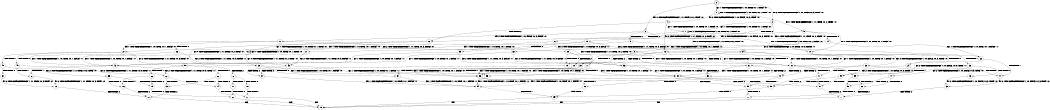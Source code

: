 digraph BCG {
size = "7, 10.5";
center = TRUE;
node [shape = circle];
0 [peripheries = 2];
0 -> 1 [label = "EX !1 !ATOMIC_EXCH_BRANCH (1, +0, TRUE, +0, 1, TRUE) !:0:"];
0 -> 2 [label = "EX !2 !ATOMIC_EXCH_BRANCH (1, +0, FALSE, +0, 3, TRUE) !:0:"];
0 -> 3 [label = "EX !0 !ATOMIC_EXCH_BRANCH (1, +1, TRUE, +0, 2, TRUE) !:0:"];
1 -> 4 [label = "EX !2 !ATOMIC_EXCH_BRANCH (1, +0, FALSE, +0, 3, TRUE) !:0:"];
1 -> 5 [label = "EX !0 !ATOMIC_EXCH_BRANCH (1, +1, TRUE, +0, 2, TRUE) !:0:"];
1 -> 1 [label = "EX !1 !ATOMIC_EXCH_BRANCH (1, +0, TRUE, +0, 1, TRUE) !:0:"];
2 -> 6 [label = "TERMINATE !2"];
2 -> 7 [label = "EX !1 !ATOMIC_EXCH_BRANCH (1, +0, TRUE, +0, 1, TRUE) !:0:"];
2 -> 8 [label = "EX !0 !ATOMIC_EXCH_BRANCH (1, +1, TRUE, +0, 2, TRUE) !:0:"];
3 -> 9 [label = "TERMINATE !0"];
3 -> 10 [label = "EX !1 !ATOMIC_EXCH_BRANCH (1, +0, TRUE, +0, 1, FALSE) !:0:"];
3 -> 11 [label = "EX !2 !ATOMIC_EXCH_BRANCH (1, +0, FALSE, +0, 3, FALSE) !:0:"];
4 -> 12 [label = "TERMINATE !2"];
4 -> 13 [label = "EX !0 !ATOMIC_EXCH_BRANCH (1, +1, TRUE, +0, 2, TRUE) !:0:"];
4 -> 7 [label = "EX !1 !ATOMIC_EXCH_BRANCH (1, +0, TRUE, +0, 1, TRUE) !:0:"];
5 -> 14 [label = "TERMINATE !0"];
5 -> 15 [label = "EX !2 !ATOMIC_EXCH_BRANCH (1, +0, FALSE, +0, 3, FALSE) !:0:"];
5 -> 10 [label = "EX !1 !ATOMIC_EXCH_BRANCH (1, +0, TRUE, +0, 1, FALSE) !:0:"];
6 -> 16 [label = "EX !1 !ATOMIC_EXCH_BRANCH (1, +0, TRUE, +0, 1, TRUE) !:0:"];
6 -> 17 [label = "EX !0 !ATOMIC_EXCH_BRANCH (1, +1, TRUE, +0, 2, TRUE) !:0:"];
7 -> 12 [label = "TERMINATE !2"];
7 -> 13 [label = "EX !0 !ATOMIC_EXCH_BRANCH (1, +1, TRUE, +0, 2, TRUE) !:0:"];
7 -> 7 [label = "EX !1 !ATOMIC_EXCH_BRANCH (1, +0, TRUE, +0, 1, TRUE) !:0:"];
8 -> 18 [label = "TERMINATE !2"];
8 -> 19 [label = "TERMINATE !0"];
8 -> 20 [label = "EX !1 !ATOMIC_EXCH_BRANCH (1, +0, TRUE, +0, 1, FALSE) !:0:"];
9 -> 21 [label = "EX !2 !ATOMIC_EXCH_BRANCH (1, +0, FALSE, +0, 3, FALSE) !:1:"];
9 -> 22 [label = "EX !1 !ATOMIC_EXCH_BRANCH (1, +0, TRUE, +0, 1, FALSE) !:1:"];
10 -> 23 [label = "TERMINATE !1"];
10 -> 24 [label = "TERMINATE !0"];
10 -> 25 [label = "EX !2 !ATOMIC_EXCH_BRANCH (1, +0, FALSE, +0, 3, TRUE) !:0:"];
11 -> 26 [label = "TERMINATE !0"];
11 -> 27 [label = "EX !1 !ATOMIC_EXCH_BRANCH (1, +0, TRUE, +0, 1, FALSE) !:0:"];
11 -> 28 [label = "EX !2 !ATOMIC_EXCH_BRANCH (1, +1, TRUE, +0, 3, FALSE) !:0:"];
12 -> 29 [label = "EX !0 !ATOMIC_EXCH_BRANCH (1, +1, TRUE, +0, 2, TRUE) !:0:"];
12 -> 16 [label = "EX !1 !ATOMIC_EXCH_BRANCH (1, +0, TRUE, +0, 1, TRUE) !:0:"];
13 -> 30 [label = "TERMINATE !2"];
13 -> 31 [label = "TERMINATE !0"];
13 -> 20 [label = "EX !1 !ATOMIC_EXCH_BRANCH (1, +0, TRUE, +0, 1, FALSE) !:0:"];
14 -> 32 [label = "EX !2 !ATOMIC_EXCH_BRANCH (1, +0, FALSE, +0, 3, FALSE) !:1:"];
14 -> 22 [label = "EX !1 !ATOMIC_EXCH_BRANCH (1, +0, TRUE, +0, 1, FALSE) !:1:"];
15 -> 33 [label = "TERMINATE !0"];
15 -> 34 [label = "EX !2 !ATOMIC_EXCH_BRANCH (1, +1, TRUE, +0, 3, FALSE) !:0:"];
15 -> 27 [label = "EX !1 !ATOMIC_EXCH_BRANCH (1, +0, TRUE, +0, 1, FALSE) !:0:"];
16 -> 29 [label = "EX !0 !ATOMIC_EXCH_BRANCH (1, +1, TRUE, +0, 2, TRUE) !:0:"];
16 -> 16 [label = "EX !1 !ATOMIC_EXCH_BRANCH (1, +0, TRUE, +0, 1, TRUE) !:0:"];
17 -> 35 [label = "TERMINATE !0"];
17 -> 36 [label = "EX !1 !ATOMIC_EXCH_BRANCH (1, +0, TRUE, +0, 1, FALSE) !:0:"];
18 -> 35 [label = "TERMINATE !0"];
18 -> 36 [label = "EX !1 !ATOMIC_EXCH_BRANCH (1, +0, TRUE, +0, 1, FALSE) !:0:"];
19 -> 37 [label = "TERMINATE !2"];
19 -> 38 [label = "EX !1 !ATOMIC_EXCH_BRANCH (1, +0, TRUE, +0, 1, FALSE) !:1:"];
20 -> 39 [label = "TERMINATE !1"];
20 -> 40 [label = "TERMINATE !2"];
20 -> 41 [label = "TERMINATE !0"];
21 -> 42 [label = "EX !1 !ATOMIC_EXCH_BRANCH (1, +0, TRUE, +0, 1, FALSE) !:1:"];
21 -> 43 [label = "EX !2 !ATOMIC_EXCH_BRANCH (1, +1, TRUE, +0, 3, FALSE) !:1:"];
22 -> 44 [label = "TERMINATE !1"];
22 -> 45 [label = "EX !2 !ATOMIC_EXCH_BRANCH (1, +0, FALSE, +0, 3, TRUE) !:1:"];
23 -> 46 [label = "TERMINATE !0"];
23 -> 47 [label = "EX !2 !ATOMIC_EXCH_BRANCH (1, +0, FALSE, +0, 3, TRUE) !:0:"];
24 -> 44 [label = "TERMINATE !1"];
24 -> 45 [label = "EX !2 !ATOMIC_EXCH_BRANCH (1, +0, FALSE, +0, 3, TRUE) !:1:"];
25 -> 39 [label = "TERMINATE !1"];
25 -> 40 [label = "TERMINATE !2"];
25 -> 41 [label = "TERMINATE !0"];
26 -> 42 [label = "EX !1 !ATOMIC_EXCH_BRANCH (1, +0, TRUE, +0, 1, FALSE) !:1:"];
26 -> 43 [label = "EX !2 !ATOMIC_EXCH_BRANCH (1, +1, TRUE, +0, 3, FALSE) !:1:"];
27 -> 48 [label = "TERMINATE !1"];
27 -> 49 [label = "TERMINATE !0"];
27 -> 50 [label = "EX !2 !ATOMIC_EXCH_BRANCH (1, +1, TRUE, +0, 3, TRUE) !:0:"];
28 -> 18 [label = "TERMINATE !2"];
28 -> 19 [label = "TERMINATE !0"];
28 -> 20 [label = "EX !1 !ATOMIC_EXCH_BRANCH (1, +0, TRUE, +0, 1, FALSE) !:0:"];
29 -> 51 [label = "TERMINATE !0"];
29 -> 36 [label = "EX !1 !ATOMIC_EXCH_BRANCH (1, +0, TRUE, +0, 1, FALSE) !:0:"];
30 -> 51 [label = "TERMINATE !0"];
30 -> 36 [label = "EX !1 !ATOMIC_EXCH_BRANCH (1, +0, TRUE, +0, 1, FALSE) !:0:"];
31 -> 52 [label = "TERMINATE !2"];
31 -> 38 [label = "EX !1 !ATOMIC_EXCH_BRANCH (1, +0, TRUE, +0, 1, FALSE) !:1:"];
32 -> 53 [label = "EX !2 !ATOMIC_EXCH_BRANCH (1, +1, TRUE, +0, 3, FALSE) !:1:"];
32 -> 42 [label = "EX !1 !ATOMIC_EXCH_BRANCH (1, +0, TRUE, +0, 1, FALSE) !:1:"];
33 -> 53 [label = "EX !2 !ATOMIC_EXCH_BRANCH (1, +1, TRUE, +0, 3, FALSE) !:1:"];
33 -> 42 [label = "EX !1 !ATOMIC_EXCH_BRANCH (1, +0, TRUE, +0, 1, FALSE) !:1:"];
34 -> 30 [label = "TERMINATE !2"];
34 -> 31 [label = "TERMINATE !0"];
34 -> 20 [label = "EX !1 !ATOMIC_EXCH_BRANCH (1, +0, TRUE, +0, 1, FALSE) !:0:"];
35 -> 54 [label = "EX !1 !ATOMIC_EXCH_BRANCH (1, +0, TRUE, +0, 1, FALSE) !:1:"];
36 -> 55 [label = "TERMINATE !1"];
36 -> 56 [label = "TERMINATE !0"];
37 -> 54 [label = "EX !1 !ATOMIC_EXCH_BRANCH (1, +0, TRUE, +0, 1, FALSE) !:1:"];
38 -> 57 [label = "TERMINATE !1"];
38 -> 58 [label = "TERMINATE !2"];
39 -> 59 [label = "TERMINATE !2"];
39 -> 60 [label = "TERMINATE !0"];
40 -> 55 [label = "TERMINATE !1"];
40 -> 56 [label = "TERMINATE !0"];
41 -> 57 [label = "TERMINATE !1"];
41 -> 58 [label = "TERMINATE !2"];
42 -> 61 [label = "TERMINATE !1"];
42 -> 62 [label = "EX !2 !ATOMIC_EXCH_BRANCH (1, +1, TRUE, +0, 3, TRUE) !:1:"];
43 -> 37 [label = "TERMINATE !2"];
43 -> 38 [label = "EX !1 !ATOMIC_EXCH_BRANCH (1, +0, TRUE, +0, 1, FALSE) !:1:"];
44 -> 63 [label = "EX !2 !ATOMIC_EXCH_BRANCH (1, +0, FALSE, +0, 3, TRUE) !:2:"];
45 -> 57 [label = "TERMINATE !1"];
45 -> 58 [label = "TERMINATE !2"];
46 -> 63 [label = "EX !2 !ATOMIC_EXCH_BRANCH (1, +0, FALSE, +0, 3, TRUE) !:2:"];
47 -> 59 [label = "TERMINATE !2"];
47 -> 60 [label = "TERMINATE !0"];
48 -> 64 [label = "TERMINATE !0"];
48 -> 65 [label = "EX !2 !ATOMIC_EXCH_BRANCH (1, +1, TRUE, +0, 3, TRUE) !:0:"];
49 -> 61 [label = "TERMINATE !1"];
49 -> 62 [label = "EX !2 !ATOMIC_EXCH_BRANCH (1, +1, TRUE, +0, 3, TRUE) !:1:"];
50 -> 66 [label = "TERMINATE !1"];
50 -> 67 [label = "TERMINATE !2"];
50 -> 68 [label = "TERMINATE !0"];
51 -> 54 [label = "EX !1 !ATOMIC_EXCH_BRANCH (1, +0, TRUE, +0, 1, FALSE) !:1:"];
52 -> 54 [label = "EX !1 !ATOMIC_EXCH_BRANCH (1, +0, TRUE, +0, 1, FALSE) !:1:"];
53 -> 52 [label = "TERMINATE !2"];
53 -> 38 [label = "EX !1 !ATOMIC_EXCH_BRANCH (1, +0, TRUE, +0, 1, FALSE) !:1:"];
54 -> 69 [label = "TERMINATE !1"];
55 -> 70 [label = "TERMINATE !0"];
56 -> 69 [label = "TERMINATE !1"];
57 -> 71 [label = "TERMINATE !2"];
58 -> 69 [label = "TERMINATE !1"];
59 -> 70 [label = "TERMINATE !0"];
60 -> 71 [label = "TERMINATE !2"];
61 -> 72 [label = "EX !2 !ATOMIC_EXCH_BRANCH (1, +1, TRUE, +0, 3, TRUE) !:2:"];
62 -> 73 [label = "TERMINATE !1"];
62 -> 74 [label = "TERMINATE !2"];
63 -> 71 [label = "TERMINATE !2"];
64 -> 72 [label = "EX !2 !ATOMIC_EXCH_BRANCH (1, +1, TRUE, +0, 3, TRUE) !:2:"];
65 -> 75 [label = "TERMINATE !2"];
65 -> 76 [label = "TERMINATE !0"];
66 -> 75 [label = "TERMINATE !2"];
66 -> 76 [label = "TERMINATE !0"];
67 -> 77 [label = "TERMINATE !1"];
67 -> 78 [label = "TERMINATE !0"];
68 -> 73 [label = "TERMINATE !1"];
68 -> 74 [label = "TERMINATE !2"];
69 -> 79 [label = "exit"];
70 -> 79 [label = "exit"];
71 -> 79 [label = "exit"];
72 -> 80 [label = "TERMINATE !2"];
73 -> 80 [label = "TERMINATE !2"];
74 -> 81 [label = "TERMINATE !1"];
75 -> 82 [label = "TERMINATE !0"];
76 -> 80 [label = "TERMINATE !2"];
77 -> 82 [label = "TERMINATE !0"];
78 -> 81 [label = "TERMINATE !1"];
80 -> 79 [label = "exit"];
81 -> 79 [label = "exit"];
82 -> 79 [label = "exit"];
}
